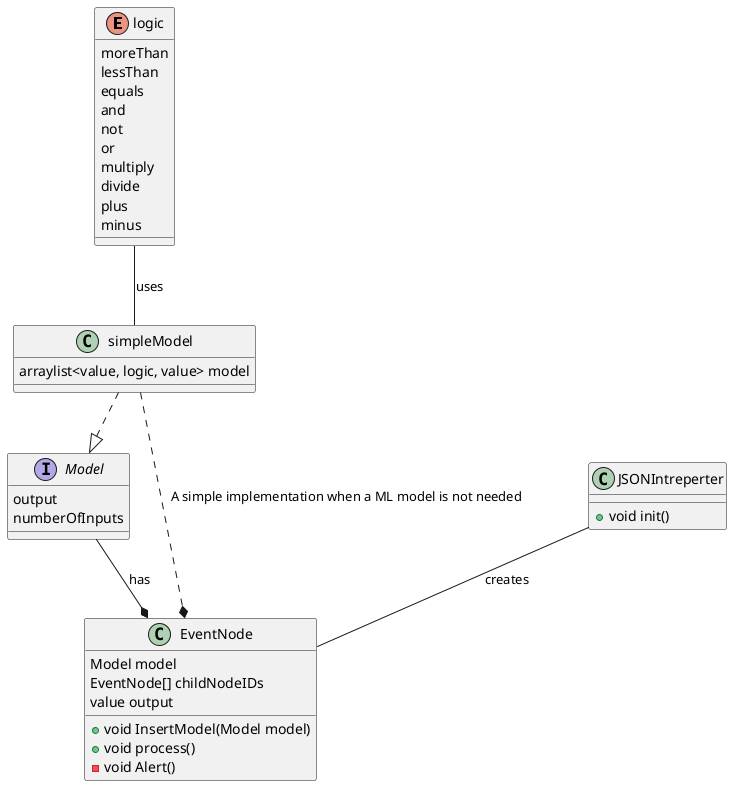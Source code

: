 @startuml

enum logic {
    moreThan
    lessThan
    equals
    and
    not
    or
    multiply
    divide
    plus
    minus
}

class simpleModel{
    arraylist<value, logic, value> model
}

logic -- simpleModel : uses

class JSONIntreperter{
    +void init()
}

interface Model{
    output
    numberOfInputs

}

class EventNode {
    Model model
    EventNode[] childNodeIDs
    value output
    +void InsertModel(Model model)
    +void process()
    -void Alert()
}

Model --* EventNode : has
JSONIntreperter -- EventNode : creates
simpleModel ..|> Model
simpleModel ..* EventNode : A simple implementation when a ML model is not needed

@enduml